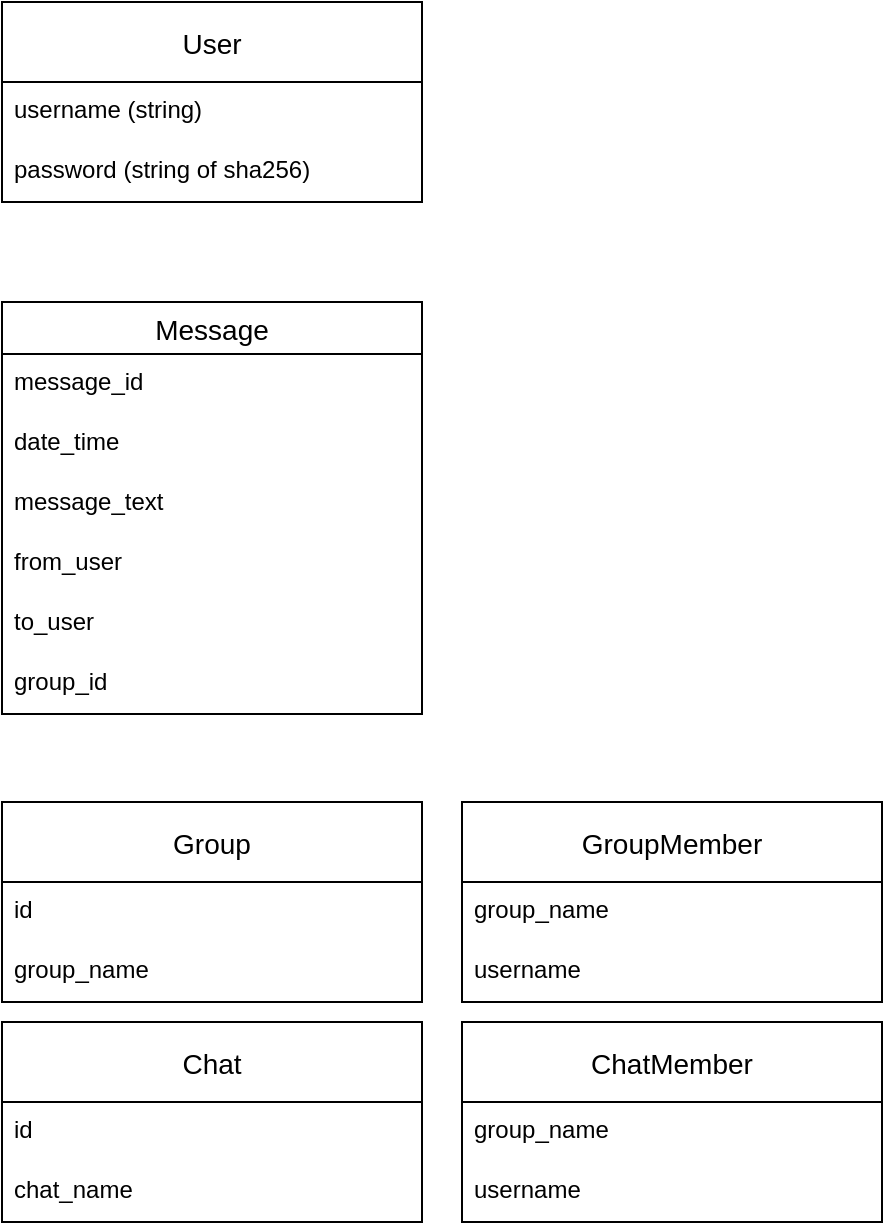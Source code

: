 <mxfile version="13.7.9" type="device"><diagram id="a1aDVvUJjBeee0M2ZZ5y" name="Page-1"><mxGraphModel dx="460" dy="813" grid="1" gridSize="10" guides="1" tooltips="1" connect="1" arrows="1" fold="1" page="1" pageScale="1" pageWidth="850" pageHeight="1100" math="0" shadow="0"><root><mxCell id="0"/><mxCell id="1" parent="0"/><mxCell id="pJE7nmXhQNLDysgEx-0B-2" value="User" style="swimlane;fontStyle=0;childLayout=stackLayout;horizontal=1;startSize=40;horizontalStack=0;resizeParent=1;resizeParentMax=0;resizeLast=0;collapsible=1;marginBottom=0;align=center;fontSize=14;" parent="1" vertex="1"><mxGeometry x="320" y="270" width="210" height="100" as="geometry"><mxRectangle x="140" y="340" width="50" height="26" as="alternateBounds"/></mxGeometry></mxCell><mxCell id="pJE7nmXhQNLDysgEx-0B-3" value="username (string)" style="text;strokeColor=none;fillColor=none;spacingLeft=4;spacingRight=4;overflow=hidden;rotatable=0;points=[[0,0.5],[1,0.5]];portConstraint=eastwest;fontSize=12;" parent="pJE7nmXhQNLDysgEx-0B-2" vertex="1"><mxGeometry y="40" width="210" height="30" as="geometry"/></mxCell><mxCell id="pJE7nmXhQNLDysgEx-0B-4" value="password (string of sha256)" style="text;strokeColor=none;fillColor=none;spacingLeft=4;spacingRight=4;overflow=hidden;rotatable=0;points=[[0,0.5],[1,0.5]];portConstraint=eastwest;fontSize=12;" parent="pJE7nmXhQNLDysgEx-0B-2" vertex="1"><mxGeometry y="70" width="210" height="30" as="geometry"/></mxCell><mxCell id="gQpBQijMZh6FsWHjFkHp-4" value="Chat" style="swimlane;fontStyle=0;childLayout=stackLayout;horizontal=1;startSize=40;horizontalStack=0;resizeParent=1;resizeParentMax=0;resizeLast=0;collapsible=1;marginBottom=0;align=center;fontSize=14;" parent="1" vertex="1"><mxGeometry x="320" y="780" width="210" height="100" as="geometry"><mxRectangle x="140" y="340" width="50" height="26" as="alternateBounds"/></mxGeometry></mxCell><mxCell id="gQpBQijMZh6FsWHjFkHp-5" value="id" style="text;strokeColor=none;fillColor=none;spacingLeft=4;spacingRight=4;overflow=hidden;rotatable=0;points=[[0,0.5],[1,0.5]];portConstraint=eastwest;fontSize=12;" parent="gQpBQijMZh6FsWHjFkHp-4" vertex="1"><mxGeometry y="40" width="210" height="30" as="geometry"/></mxCell><mxCell id="gQpBQijMZh6FsWHjFkHp-8" value="chat_name" style="text;strokeColor=none;fillColor=none;spacingLeft=4;spacingRight=4;overflow=hidden;rotatable=0;points=[[0,0.5],[1,0.5]];portConstraint=eastwest;fontSize=12;" parent="gQpBQijMZh6FsWHjFkHp-4" vertex="1"><mxGeometry y="70" width="210" height="30" as="geometry"/></mxCell><mxCell id="gQpBQijMZh6FsWHjFkHp-1" value="ChatMember" style="swimlane;fontStyle=0;childLayout=stackLayout;horizontal=1;startSize=40;horizontalStack=0;resizeParent=1;resizeParentMax=0;resizeLast=0;collapsible=1;marginBottom=0;align=center;fontSize=14;" parent="1" vertex="1"><mxGeometry x="550" y="780" width="210" height="100" as="geometry"><mxRectangle x="140" y="340" width="50" height="26" as="alternateBounds"/></mxGeometry></mxCell><mxCell id="gQpBQijMZh6FsWHjFkHp-2" value="group_name" style="text;strokeColor=none;fillColor=none;spacingLeft=4;spacingRight=4;overflow=hidden;rotatable=0;points=[[0,0.5],[1,0.5]];portConstraint=eastwest;fontSize=12;" parent="gQpBQijMZh6FsWHjFkHp-1" vertex="1"><mxGeometry y="40" width="210" height="30" as="geometry"/></mxCell><mxCell id="gQpBQijMZh6FsWHjFkHp-3" value="username" style="text;strokeColor=none;fillColor=none;spacingLeft=4;spacingRight=4;overflow=hidden;rotatable=0;points=[[0,0.5],[1,0.5]];portConstraint=eastwest;fontSize=12;" parent="gQpBQijMZh6FsWHjFkHp-1" vertex="1"><mxGeometry y="70" width="210" height="30" as="geometry"/></mxCell><mxCell id="IeAaunLYgXtWxoS-iL6W-1" value="GroupMember" style="swimlane;fontStyle=0;childLayout=stackLayout;horizontal=1;startSize=40;horizontalStack=0;resizeParent=1;resizeParentMax=0;resizeLast=0;collapsible=1;marginBottom=0;align=center;fontSize=14;" parent="1" vertex="1"><mxGeometry x="550" y="670" width="210" height="100" as="geometry"><mxRectangle x="140" y="340" width="50" height="26" as="alternateBounds"/></mxGeometry></mxCell><mxCell id="IeAaunLYgXtWxoS-iL6W-2" value="group_name" style="text;strokeColor=none;fillColor=none;spacingLeft=4;spacingRight=4;overflow=hidden;rotatable=0;points=[[0,0.5],[1,0.5]];portConstraint=eastwest;fontSize=12;" parent="IeAaunLYgXtWxoS-iL6W-1" vertex="1"><mxGeometry y="40" width="210" height="30" as="geometry"/></mxCell><mxCell id="IeAaunLYgXtWxoS-iL6W-3" value="username" style="text;strokeColor=none;fillColor=none;spacingLeft=4;spacingRight=4;overflow=hidden;rotatable=0;points=[[0,0.5],[1,0.5]];portConstraint=eastwest;fontSize=12;" parent="IeAaunLYgXtWxoS-iL6W-1" vertex="1"><mxGeometry y="70" width="210" height="30" as="geometry"/></mxCell><mxCell id="gQpBQijMZh6FsWHjFkHp-9" value="Group" style="swimlane;fontStyle=0;childLayout=stackLayout;horizontal=1;startSize=40;horizontalStack=0;resizeParent=1;resizeParentMax=0;resizeLast=0;collapsible=1;marginBottom=0;align=center;fontSize=14;" parent="1" vertex="1"><mxGeometry x="320" y="670" width="210" height="100" as="geometry"><mxRectangle x="140" y="340" width="50" height="26" as="alternateBounds"/></mxGeometry></mxCell><mxCell id="gQpBQijMZh6FsWHjFkHp-10" value="id" style="text;strokeColor=none;fillColor=none;spacingLeft=4;spacingRight=4;overflow=hidden;rotatable=0;points=[[0,0.5],[1,0.5]];portConstraint=eastwest;fontSize=12;" parent="gQpBQijMZh6FsWHjFkHp-9" vertex="1"><mxGeometry y="40" width="210" height="30" as="geometry"/></mxCell><mxCell id="gQpBQijMZh6FsWHjFkHp-11" value="group_name" style="text;strokeColor=none;fillColor=none;spacingLeft=4;spacingRight=4;overflow=hidden;rotatable=0;points=[[0,0.5],[1,0.5]];portConstraint=eastwest;fontSize=12;" parent="gQpBQijMZh6FsWHjFkHp-9" vertex="1"><mxGeometry y="70" width="210" height="30" as="geometry"/></mxCell><mxCell id="pJE7nmXhQNLDysgEx-0B-10" value="Message" style="swimlane;fontStyle=0;childLayout=stackLayout;horizontal=1;startSize=26;horizontalStack=0;resizeParent=1;resizeParentMax=0;resizeLast=0;collapsible=1;marginBottom=0;align=center;fontSize=14;" parent="1" vertex="1"><mxGeometry x="320" y="420" width="210" height="206" as="geometry"/></mxCell><mxCell id="pJE7nmXhQNLDysgEx-0B-11" value="message_id" style="text;strokeColor=none;fillColor=none;spacingLeft=4;spacingRight=4;overflow=hidden;rotatable=0;points=[[0,0.5],[1,0.5]];portConstraint=eastwest;fontSize=12;" parent="pJE7nmXhQNLDysgEx-0B-10" vertex="1"><mxGeometry y="26" width="210" height="30" as="geometry"/></mxCell><mxCell id="pJE7nmXhQNLDysgEx-0B-12" value="date_time" style="text;strokeColor=none;fillColor=none;spacingLeft=4;spacingRight=4;overflow=hidden;rotatable=0;points=[[0,0.5],[1,0.5]];portConstraint=eastwest;fontSize=12;" parent="pJE7nmXhQNLDysgEx-0B-10" vertex="1"><mxGeometry y="56" width="210" height="30" as="geometry"/></mxCell><mxCell id="pJE7nmXhQNLDysgEx-0B-13" value="message_text" style="text;strokeColor=none;fillColor=none;spacingLeft=4;spacingRight=4;overflow=hidden;rotatable=0;points=[[0,0.5],[1,0.5]];portConstraint=eastwest;fontSize=12;" parent="pJE7nmXhQNLDysgEx-0B-10" vertex="1"><mxGeometry y="86" width="210" height="30" as="geometry"/></mxCell><mxCell id="X3k9m79t_UhfXCS-Jppl-1" value="from_user" style="text;strokeColor=none;fillColor=none;spacingLeft=4;spacingRight=4;overflow=hidden;rotatable=0;points=[[0,0.5],[1,0.5]];portConstraint=eastwest;fontSize=12;" parent="pJE7nmXhQNLDysgEx-0B-10" vertex="1"><mxGeometry y="116" width="210" height="30" as="geometry"/></mxCell><mxCell id="X3k9m79t_UhfXCS-Jppl-2" value="to_user" style="text;strokeColor=none;fillColor=none;spacingLeft=4;spacingRight=4;overflow=hidden;rotatable=0;points=[[0,0.5],[1,0.5]];portConstraint=eastwest;fontSize=12;" parent="pJE7nmXhQNLDysgEx-0B-10" vertex="1"><mxGeometry y="146" width="210" height="30" as="geometry"/></mxCell><mxCell id="pJE7nmXhQNLDysgEx-0B-14" value="group_id" style="text;strokeColor=none;fillColor=none;spacingLeft=4;spacingRight=4;overflow=hidden;rotatable=0;points=[[0,0.5],[1,0.5]];portConstraint=eastwest;fontSize=12;" parent="pJE7nmXhQNLDysgEx-0B-10" vertex="1"><mxGeometry y="176" width="210" height="30" as="geometry"/></mxCell></root></mxGraphModel></diagram></mxfile>